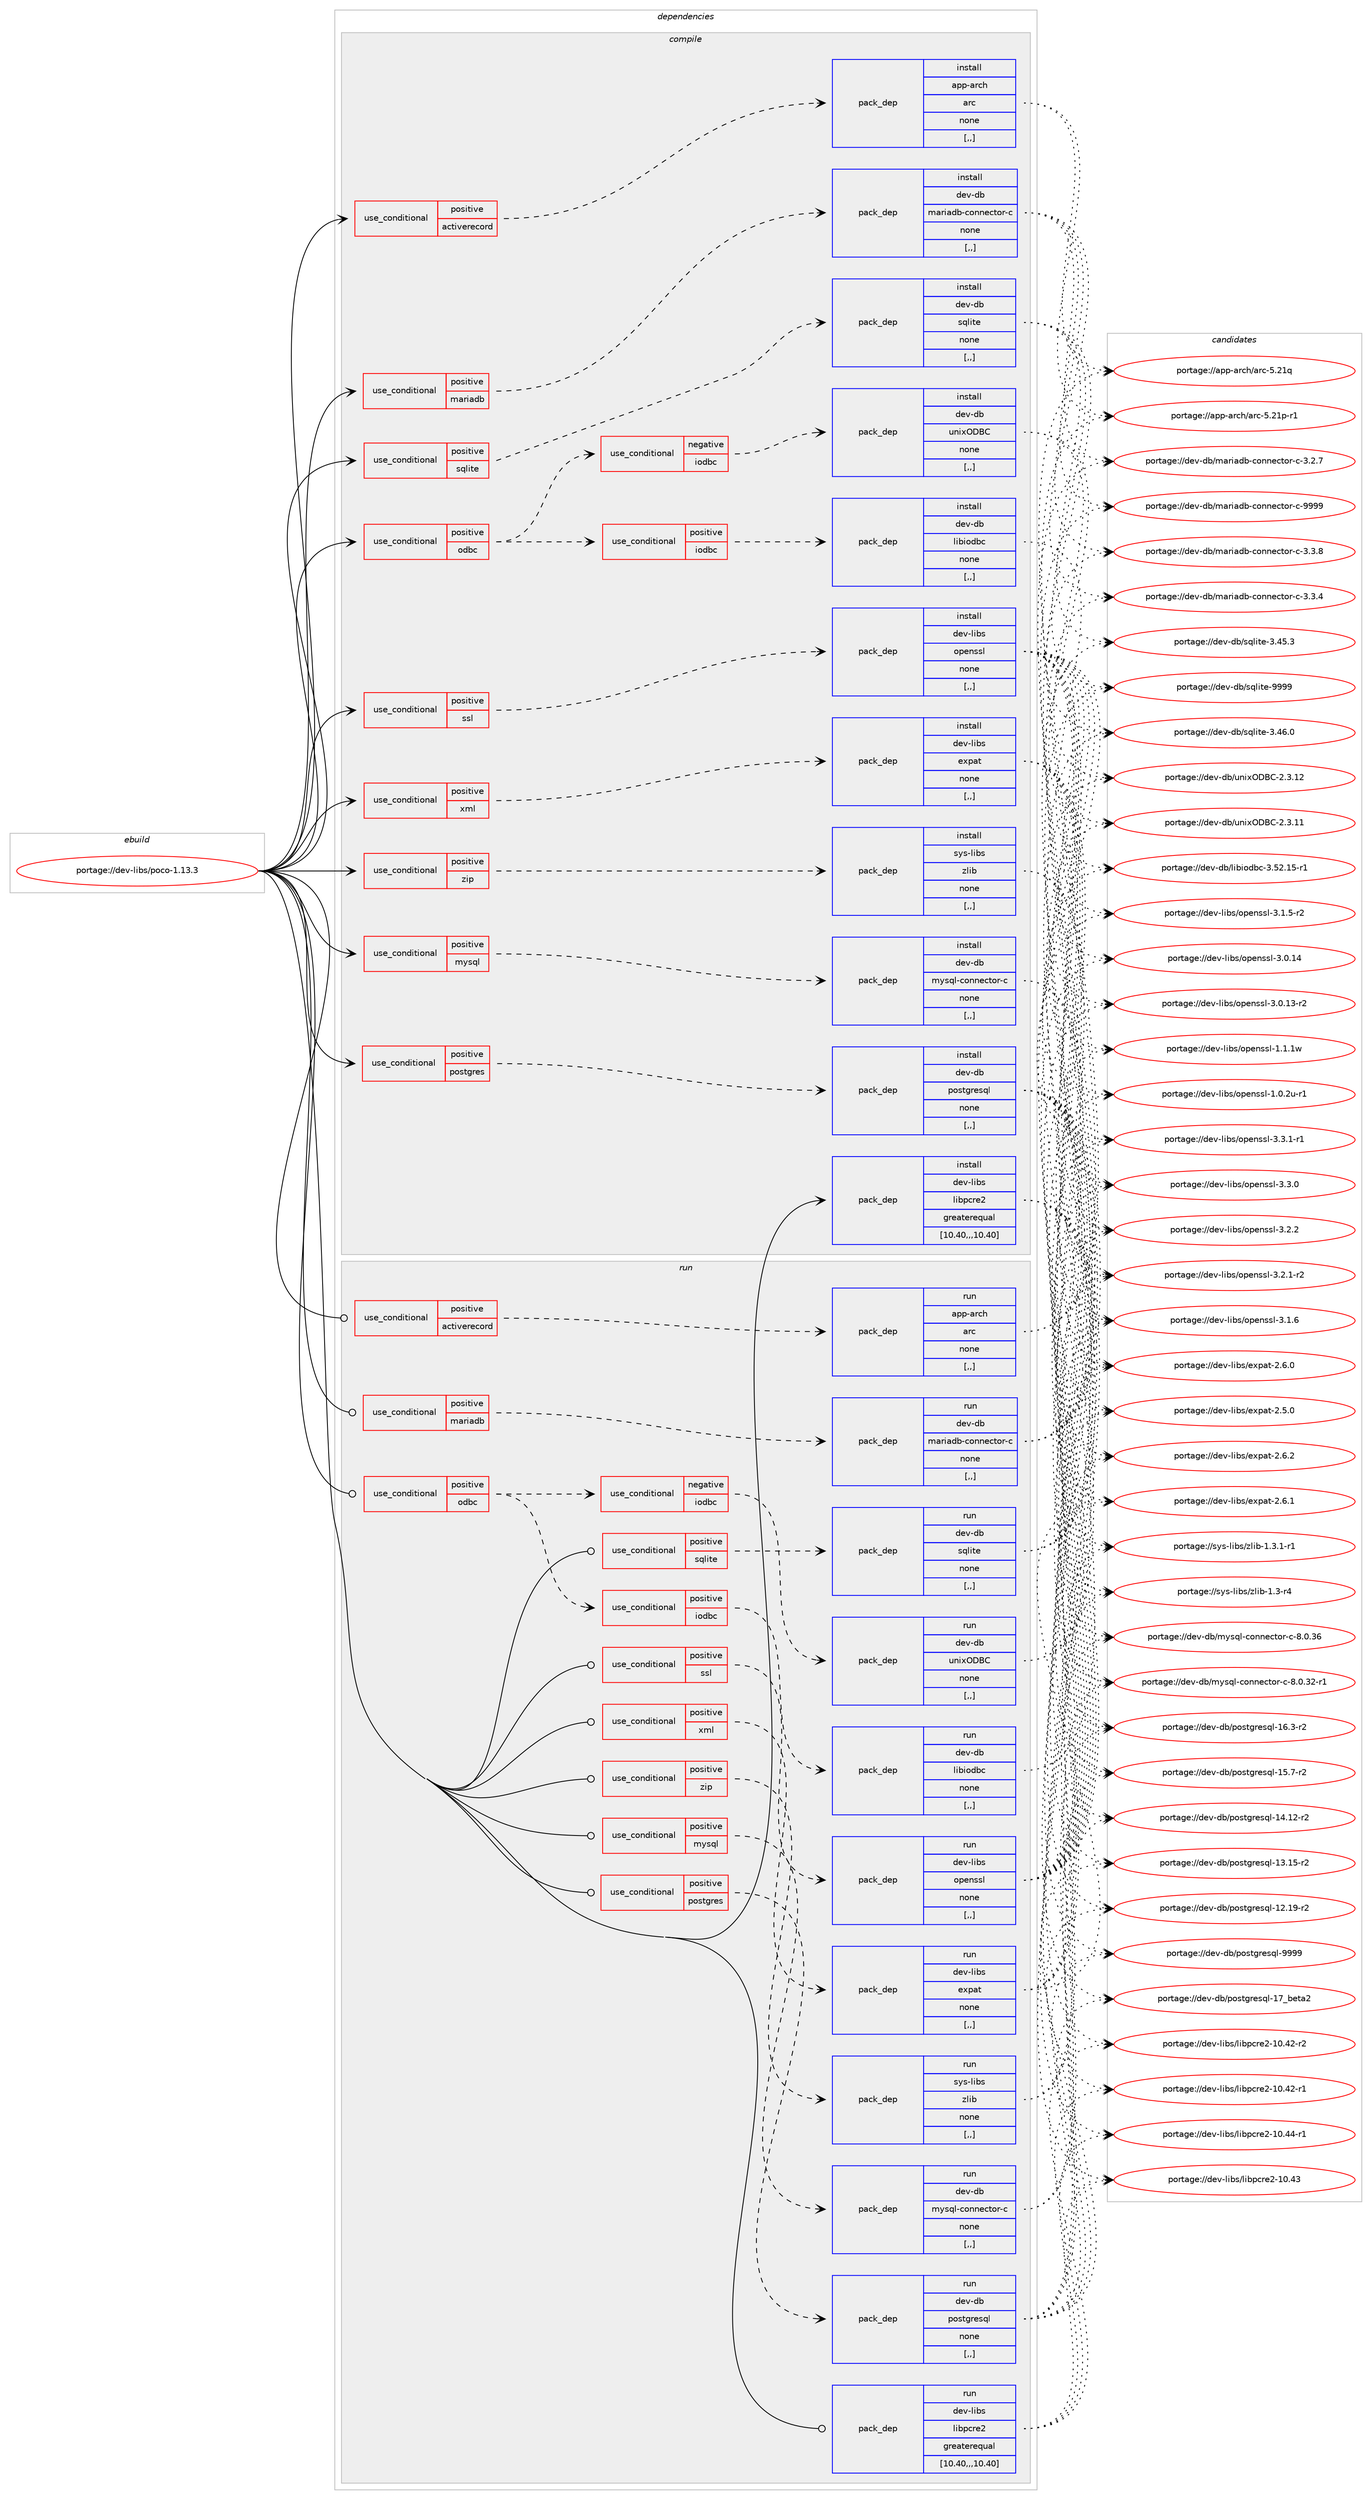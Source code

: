 digraph prolog {

# *************
# Graph options
# *************

newrank=true;
concentrate=true;
compound=true;
graph [rankdir=LR,fontname=Helvetica,fontsize=10,ranksep=1.5];#, ranksep=2.5, nodesep=0.2];
edge  [arrowhead=vee];
node  [fontname=Helvetica,fontsize=10];

# **********
# The ebuild
# **********

subgraph cluster_leftcol {
color=gray;
label=<<i>ebuild</i>>;
id [label="portage://dev-libs/poco-1.13.3", color=red, width=4, href="../dev-libs/poco-1.13.3.svg"];
}

# ****************
# The dependencies
# ****************

subgraph cluster_midcol {
color=gray;
label=<<i>dependencies</i>>;
subgraph cluster_compile {
fillcolor="#eeeeee";
style=filled;
label=<<i>compile</i>>;
subgraph cond27981 {
dependency113351 [label=<<TABLE BORDER="0" CELLBORDER="1" CELLSPACING="0" CELLPADDING="4"><TR><TD ROWSPAN="3" CELLPADDING="10">use_conditional</TD></TR><TR><TD>positive</TD></TR><TR><TD>activerecord</TD></TR></TABLE>>, shape=none, color=red];
subgraph pack84171 {
dependency113352 [label=<<TABLE BORDER="0" CELLBORDER="1" CELLSPACING="0" CELLPADDING="4" WIDTH="220"><TR><TD ROWSPAN="6" CELLPADDING="30">pack_dep</TD></TR><TR><TD WIDTH="110">install</TD></TR><TR><TD>app-arch</TD></TR><TR><TD>arc</TD></TR><TR><TD>none</TD></TR><TR><TD>[,,]</TD></TR></TABLE>>, shape=none, color=blue];
}
dependency113351:e -> dependency113352:w [weight=20,style="dashed",arrowhead="vee"];
}
id:e -> dependency113351:w [weight=20,style="solid",arrowhead="vee"];
subgraph cond27982 {
dependency113353 [label=<<TABLE BORDER="0" CELLBORDER="1" CELLSPACING="0" CELLPADDING="4"><TR><TD ROWSPAN="3" CELLPADDING="10">use_conditional</TD></TR><TR><TD>positive</TD></TR><TR><TD>mariadb</TD></TR></TABLE>>, shape=none, color=red];
subgraph pack84172 {
dependency113354 [label=<<TABLE BORDER="0" CELLBORDER="1" CELLSPACING="0" CELLPADDING="4" WIDTH="220"><TR><TD ROWSPAN="6" CELLPADDING="30">pack_dep</TD></TR><TR><TD WIDTH="110">install</TD></TR><TR><TD>dev-db</TD></TR><TR><TD>mariadb-connector-c</TD></TR><TR><TD>none</TD></TR><TR><TD>[,,]</TD></TR></TABLE>>, shape=none, color=blue];
}
dependency113353:e -> dependency113354:w [weight=20,style="dashed",arrowhead="vee"];
}
id:e -> dependency113353:w [weight=20,style="solid",arrowhead="vee"];
subgraph cond27983 {
dependency113355 [label=<<TABLE BORDER="0" CELLBORDER="1" CELLSPACING="0" CELLPADDING="4"><TR><TD ROWSPAN="3" CELLPADDING="10">use_conditional</TD></TR><TR><TD>positive</TD></TR><TR><TD>mysql</TD></TR></TABLE>>, shape=none, color=red];
subgraph pack84173 {
dependency113356 [label=<<TABLE BORDER="0" CELLBORDER="1" CELLSPACING="0" CELLPADDING="4" WIDTH="220"><TR><TD ROWSPAN="6" CELLPADDING="30">pack_dep</TD></TR><TR><TD WIDTH="110">install</TD></TR><TR><TD>dev-db</TD></TR><TR><TD>mysql-connector-c</TD></TR><TR><TD>none</TD></TR><TR><TD>[,,]</TD></TR></TABLE>>, shape=none, color=blue];
}
dependency113355:e -> dependency113356:w [weight=20,style="dashed",arrowhead="vee"];
}
id:e -> dependency113355:w [weight=20,style="solid",arrowhead="vee"];
subgraph cond27984 {
dependency113357 [label=<<TABLE BORDER="0" CELLBORDER="1" CELLSPACING="0" CELLPADDING="4"><TR><TD ROWSPAN="3" CELLPADDING="10">use_conditional</TD></TR><TR><TD>positive</TD></TR><TR><TD>odbc</TD></TR></TABLE>>, shape=none, color=red];
subgraph cond27985 {
dependency113358 [label=<<TABLE BORDER="0" CELLBORDER="1" CELLSPACING="0" CELLPADDING="4"><TR><TD ROWSPAN="3" CELLPADDING="10">use_conditional</TD></TR><TR><TD>positive</TD></TR><TR><TD>iodbc</TD></TR></TABLE>>, shape=none, color=red];
subgraph pack84174 {
dependency113359 [label=<<TABLE BORDER="0" CELLBORDER="1" CELLSPACING="0" CELLPADDING="4" WIDTH="220"><TR><TD ROWSPAN="6" CELLPADDING="30">pack_dep</TD></TR><TR><TD WIDTH="110">install</TD></TR><TR><TD>dev-db</TD></TR><TR><TD>libiodbc</TD></TR><TR><TD>none</TD></TR><TR><TD>[,,]</TD></TR></TABLE>>, shape=none, color=blue];
}
dependency113358:e -> dependency113359:w [weight=20,style="dashed",arrowhead="vee"];
}
dependency113357:e -> dependency113358:w [weight=20,style="dashed",arrowhead="vee"];
subgraph cond27986 {
dependency113360 [label=<<TABLE BORDER="0" CELLBORDER="1" CELLSPACING="0" CELLPADDING="4"><TR><TD ROWSPAN="3" CELLPADDING="10">use_conditional</TD></TR><TR><TD>negative</TD></TR><TR><TD>iodbc</TD></TR></TABLE>>, shape=none, color=red];
subgraph pack84175 {
dependency113361 [label=<<TABLE BORDER="0" CELLBORDER="1" CELLSPACING="0" CELLPADDING="4" WIDTH="220"><TR><TD ROWSPAN="6" CELLPADDING="30">pack_dep</TD></TR><TR><TD WIDTH="110">install</TD></TR><TR><TD>dev-db</TD></TR><TR><TD>unixODBC</TD></TR><TR><TD>none</TD></TR><TR><TD>[,,]</TD></TR></TABLE>>, shape=none, color=blue];
}
dependency113360:e -> dependency113361:w [weight=20,style="dashed",arrowhead="vee"];
}
dependency113357:e -> dependency113360:w [weight=20,style="dashed",arrowhead="vee"];
}
id:e -> dependency113357:w [weight=20,style="solid",arrowhead="vee"];
subgraph cond27987 {
dependency113362 [label=<<TABLE BORDER="0" CELLBORDER="1" CELLSPACING="0" CELLPADDING="4"><TR><TD ROWSPAN="3" CELLPADDING="10">use_conditional</TD></TR><TR><TD>positive</TD></TR><TR><TD>postgres</TD></TR></TABLE>>, shape=none, color=red];
subgraph pack84176 {
dependency113363 [label=<<TABLE BORDER="0" CELLBORDER="1" CELLSPACING="0" CELLPADDING="4" WIDTH="220"><TR><TD ROWSPAN="6" CELLPADDING="30">pack_dep</TD></TR><TR><TD WIDTH="110">install</TD></TR><TR><TD>dev-db</TD></TR><TR><TD>postgresql</TD></TR><TR><TD>none</TD></TR><TR><TD>[,,]</TD></TR></TABLE>>, shape=none, color=blue];
}
dependency113362:e -> dependency113363:w [weight=20,style="dashed",arrowhead="vee"];
}
id:e -> dependency113362:w [weight=20,style="solid",arrowhead="vee"];
subgraph cond27988 {
dependency113364 [label=<<TABLE BORDER="0" CELLBORDER="1" CELLSPACING="0" CELLPADDING="4"><TR><TD ROWSPAN="3" CELLPADDING="10">use_conditional</TD></TR><TR><TD>positive</TD></TR><TR><TD>sqlite</TD></TR></TABLE>>, shape=none, color=red];
subgraph pack84177 {
dependency113365 [label=<<TABLE BORDER="0" CELLBORDER="1" CELLSPACING="0" CELLPADDING="4" WIDTH="220"><TR><TD ROWSPAN="6" CELLPADDING="30">pack_dep</TD></TR><TR><TD WIDTH="110">install</TD></TR><TR><TD>dev-db</TD></TR><TR><TD>sqlite</TD></TR><TR><TD>none</TD></TR><TR><TD>[,,]</TD></TR></TABLE>>, shape=none, color=blue];
}
dependency113364:e -> dependency113365:w [weight=20,style="dashed",arrowhead="vee"];
}
id:e -> dependency113364:w [weight=20,style="solid",arrowhead="vee"];
subgraph cond27989 {
dependency113366 [label=<<TABLE BORDER="0" CELLBORDER="1" CELLSPACING="0" CELLPADDING="4"><TR><TD ROWSPAN="3" CELLPADDING="10">use_conditional</TD></TR><TR><TD>positive</TD></TR><TR><TD>ssl</TD></TR></TABLE>>, shape=none, color=red];
subgraph pack84178 {
dependency113367 [label=<<TABLE BORDER="0" CELLBORDER="1" CELLSPACING="0" CELLPADDING="4" WIDTH="220"><TR><TD ROWSPAN="6" CELLPADDING="30">pack_dep</TD></TR><TR><TD WIDTH="110">install</TD></TR><TR><TD>dev-libs</TD></TR><TR><TD>openssl</TD></TR><TR><TD>none</TD></TR><TR><TD>[,,]</TD></TR></TABLE>>, shape=none, color=blue];
}
dependency113366:e -> dependency113367:w [weight=20,style="dashed",arrowhead="vee"];
}
id:e -> dependency113366:w [weight=20,style="solid",arrowhead="vee"];
subgraph cond27990 {
dependency113368 [label=<<TABLE BORDER="0" CELLBORDER="1" CELLSPACING="0" CELLPADDING="4"><TR><TD ROWSPAN="3" CELLPADDING="10">use_conditional</TD></TR><TR><TD>positive</TD></TR><TR><TD>xml</TD></TR></TABLE>>, shape=none, color=red];
subgraph pack84179 {
dependency113369 [label=<<TABLE BORDER="0" CELLBORDER="1" CELLSPACING="0" CELLPADDING="4" WIDTH="220"><TR><TD ROWSPAN="6" CELLPADDING="30">pack_dep</TD></TR><TR><TD WIDTH="110">install</TD></TR><TR><TD>dev-libs</TD></TR><TR><TD>expat</TD></TR><TR><TD>none</TD></TR><TR><TD>[,,]</TD></TR></TABLE>>, shape=none, color=blue];
}
dependency113368:e -> dependency113369:w [weight=20,style="dashed",arrowhead="vee"];
}
id:e -> dependency113368:w [weight=20,style="solid",arrowhead="vee"];
subgraph cond27991 {
dependency113370 [label=<<TABLE BORDER="0" CELLBORDER="1" CELLSPACING="0" CELLPADDING="4"><TR><TD ROWSPAN="3" CELLPADDING="10">use_conditional</TD></TR><TR><TD>positive</TD></TR><TR><TD>zip</TD></TR></TABLE>>, shape=none, color=red];
subgraph pack84180 {
dependency113371 [label=<<TABLE BORDER="0" CELLBORDER="1" CELLSPACING="0" CELLPADDING="4" WIDTH="220"><TR><TD ROWSPAN="6" CELLPADDING="30">pack_dep</TD></TR><TR><TD WIDTH="110">install</TD></TR><TR><TD>sys-libs</TD></TR><TR><TD>zlib</TD></TR><TR><TD>none</TD></TR><TR><TD>[,,]</TD></TR></TABLE>>, shape=none, color=blue];
}
dependency113370:e -> dependency113371:w [weight=20,style="dashed",arrowhead="vee"];
}
id:e -> dependency113370:w [weight=20,style="solid",arrowhead="vee"];
subgraph pack84181 {
dependency113372 [label=<<TABLE BORDER="0" CELLBORDER="1" CELLSPACING="0" CELLPADDING="4" WIDTH="220"><TR><TD ROWSPAN="6" CELLPADDING="30">pack_dep</TD></TR><TR><TD WIDTH="110">install</TD></TR><TR><TD>dev-libs</TD></TR><TR><TD>libpcre2</TD></TR><TR><TD>greaterequal</TD></TR><TR><TD>[10.40,,,10.40]</TD></TR></TABLE>>, shape=none, color=blue];
}
id:e -> dependency113372:w [weight=20,style="solid",arrowhead="vee"];
}
subgraph cluster_compileandrun {
fillcolor="#eeeeee";
style=filled;
label=<<i>compile and run</i>>;
}
subgraph cluster_run {
fillcolor="#eeeeee";
style=filled;
label=<<i>run</i>>;
subgraph cond27992 {
dependency113373 [label=<<TABLE BORDER="0" CELLBORDER="1" CELLSPACING="0" CELLPADDING="4"><TR><TD ROWSPAN="3" CELLPADDING="10">use_conditional</TD></TR><TR><TD>positive</TD></TR><TR><TD>activerecord</TD></TR></TABLE>>, shape=none, color=red];
subgraph pack84182 {
dependency113374 [label=<<TABLE BORDER="0" CELLBORDER="1" CELLSPACING="0" CELLPADDING="4" WIDTH="220"><TR><TD ROWSPAN="6" CELLPADDING="30">pack_dep</TD></TR><TR><TD WIDTH="110">run</TD></TR><TR><TD>app-arch</TD></TR><TR><TD>arc</TD></TR><TR><TD>none</TD></TR><TR><TD>[,,]</TD></TR></TABLE>>, shape=none, color=blue];
}
dependency113373:e -> dependency113374:w [weight=20,style="dashed",arrowhead="vee"];
}
id:e -> dependency113373:w [weight=20,style="solid",arrowhead="odot"];
subgraph cond27993 {
dependency113375 [label=<<TABLE BORDER="0" CELLBORDER="1" CELLSPACING="0" CELLPADDING="4"><TR><TD ROWSPAN="3" CELLPADDING="10">use_conditional</TD></TR><TR><TD>positive</TD></TR><TR><TD>mariadb</TD></TR></TABLE>>, shape=none, color=red];
subgraph pack84183 {
dependency113376 [label=<<TABLE BORDER="0" CELLBORDER="1" CELLSPACING="0" CELLPADDING="4" WIDTH="220"><TR><TD ROWSPAN="6" CELLPADDING="30">pack_dep</TD></TR><TR><TD WIDTH="110">run</TD></TR><TR><TD>dev-db</TD></TR><TR><TD>mariadb-connector-c</TD></TR><TR><TD>none</TD></TR><TR><TD>[,,]</TD></TR></TABLE>>, shape=none, color=blue];
}
dependency113375:e -> dependency113376:w [weight=20,style="dashed",arrowhead="vee"];
}
id:e -> dependency113375:w [weight=20,style="solid",arrowhead="odot"];
subgraph cond27994 {
dependency113377 [label=<<TABLE BORDER="0" CELLBORDER="1" CELLSPACING="0" CELLPADDING="4"><TR><TD ROWSPAN="3" CELLPADDING="10">use_conditional</TD></TR><TR><TD>positive</TD></TR><TR><TD>mysql</TD></TR></TABLE>>, shape=none, color=red];
subgraph pack84184 {
dependency113378 [label=<<TABLE BORDER="0" CELLBORDER="1" CELLSPACING="0" CELLPADDING="4" WIDTH="220"><TR><TD ROWSPAN="6" CELLPADDING="30">pack_dep</TD></TR><TR><TD WIDTH="110">run</TD></TR><TR><TD>dev-db</TD></TR><TR><TD>mysql-connector-c</TD></TR><TR><TD>none</TD></TR><TR><TD>[,,]</TD></TR></TABLE>>, shape=none, color=blue];
}
dependency113377:e -> dependency113378:w [weight=20,style="dashed",arrowhead="vee"];
}
id:e -> dependency113377:w [weight=20,style="solid",arrowhead="odot"];
subgraph cond27995 {
dependency113379 [label=<<TABLE BORDER="0" CELLBORDER="1" CELLSPACING="0" CELLPADDING="4"><TR><TD ROWSPAN="3" CELLPADDING="10">use_conditional</TD></TR><TR><TD>positive</TD></TR><TR><TD>odbc</TD></TR></TABLE>>, shape=none, color=red];
subgraph cond27996 {
dependency113380 [label=<<TABLE BORDER="0" CELLBORDER="1" CELLSPACING="0" CELLPADDING="4"><TR><TD ROWSPAN="3" CELLPADDING="10">use_conditional</TD></TR><TR><TD>positive</TD></TR><TR><TD>iodbc</TD></TR></TABLE>>, shape=none, color=red];
subgraph pack84185 {
dependency113381 [label=<<TABLE BORDER="0" CELLBORDER="1" CELLSPACING="0" CELLPADDING="4" WIDTH="220"><TR><TD ROWSPAN="6" CELLPADDING="30">pack_dep</TD></TR><TR><TD WIDTH="110">run</TD></TR><TR><TD>dev-db</TD></TR><TR><TD>libiodbc</TD></TR><TR><TD>none</TD></TR><TR><TD>[,,]</TD></TR></TABLE>>, shape=none, color=blue];
}
dependency113380:e -> dependency113381:w [weight=20,style="dashed",arrowhead="vee"];
}
dependency113379:e -> dependency113380:w [weight=20,style="dashed",arrowhead="vee"];
subgraph cond27997 {
dependency113382 [label=<<TABLE BORDER="0" CELLBORDER="1" CELLSPACING="0" CELLPADDING="4"><TR><TD ROWSPAN="3" CELLPADDING="10">use_conditional</TD></TR><TR><TD>negative</TD></TR><TR><TD>iodbc</TD></TR></TABLE>>, shape=none, color=red];
subgraph pack84186 {
dependency113383 [label=<<TABLE BORDER="0" CELLBORDER="1" CELLSPACING="0" CELLPADDING="4" WIDTH="220"><TR><TD ROWSPAN="6" CELLPADDING="30">pack_dep</TD></TR><TR><TD WIDTH="110">run</TD></TR><TR><TD>dev-db</TD></TR><TR><TD>unixODBC</TD></TR><TR><TD>none</TD></TR><TR><TD>[,,]</TD></TR></TABLE>>, shape=none, color=blue];
}
dependency113382:e -> dependency113383:w [weight=20,style="dashed",arrowhead="vee"];
}
dependency113379:e -> dependency113382:w [weight=20,style="dashed",arrowhead="vee"];
}
id:e -> dependency113379:w [weight=20,style="solid",arrowhead="odot"];
subgraph cond27998 {
dependency113384 [label=<<TABLE BORDER="0" CELLBORDER="1" CELLSPACING="0" CELLPADDING="4"><TR><TD ROWSPAN="3" CELLPADDING="10">use_conditional</TD></TR><TR><TD>positive</TD></TR><TR><TD>postgres</TD></TR></TABLE>>, shape=none, color=red];
subgraph pack84187 {
dependency113385 [label=<<TABLE BORDER="0" CELLBORDER="1" CELLSPACING="0" CELLPADDING="4" WIDTH="220"><TR><TD ROWSPAN="6" CELLPADDING="30">pack_dep</TD></TR><TR><TD WIDTH="110">run</TD></TR><TR><TD>dev-db</TD></TR><TR><TD>postgresql</TD></TR><TR><TD>none</TD></TR><TR><TD>[,,]</TD></TR></TABLE>>, shape=none, color=blue];
}
dependency113384:e -> dependency113385:w [weight=20,style="dashed",arrowhead="vee"];
}
id:e -> dependency113384:w [weight=20,style="solid",arrowhead="odot"];
subgraph cond27999 {
dependency113386 [label=<<TABLE BORDER="0" CELLBORDER="1" CELLSPACING="0" CELLPADDING="4"><TR><TD ROWSPAN="3" CELLPADDING="10">use_conditional</TD></TR><TR><TD>positive</TD></TR><TR><TD>sqlite</TD></TR></TABLE>>, shape=none, color=red];
subgraph pack84188 {
dependency113387 [label=<<TABLE BORDER="0" CELLBORDER="1" CELLSPACING="0" CELLPADDING="4" WIDTH="220"><TR><TD ROWSPAN="6" CELLPADDING="30">pack_dep</TD></TR><TR><TD WIDTH="110">run</TD></TR><TR><TD>dev-db</TD></TR><TR><TD>sqlite</TD></TR><TR><TD>none</TD></TR><TR><TD>[,,]</TD></TR></TABLE>>, shape=none, color=blue];
}
dependency113386:e -> dependency113387:w [weight=20,style="dashed",arrowhead="vee"];
}
id:e -> dependency113386:w [weight=20,style="solid",arrowhead="odot"];
subgraph cond28000 {
dependency113388 [label=<<TABLE BORDER="0" CELLBORDER="1" CELLSPACING="0" CELLPADDING="4"><TR><TD ROWSPAN="3" CELLPADDING="10">use_conditional</TD></TR><TR><TD>positive</TD></TR><TR><TD>ssl</TD></TR></TABLE>>, shape=none, color=red];
subgraph pack84189 {
dependency113389 [label=<<TABLE BORDER="0" CELLBORDER="1" CELLSPACING="0" CELLPADDING="4" WIDTH="220"><TR><TD ROWSPAN="6" CELLPADDING="30">pack_dep</TD></TR><TR><TD WIDTH="110">run</TD></TR><TR><TD>dev-libs</TD></TR><TR><TD>openssl</TD></TR><TR><TD>none</TD></TR><TR><TD>[,,]</TD></TR></TABLE>>, shape=none, color=blue];
}
dependency113388:e -> dependency113389:w [weight=20,style="dashed",arrowhead="vee"];
}
id:e -> dependency113388:w [weight=20,style="solid",arrowhead="odot"];
subgraph cond28001 {
dependency113390 [label=<<TABLE BORDER="0" CELLBORDER="1" CELLSPACING="0" CELLPADDING="4"><TR><TD ROWSPAN="3" CELLPADDING="10">use_conditional</TD></TR><TR><TD>positive</TD></TR><TR><TD>xml</TD></TR></TABLE>>, shape=none, color=red];
subgraph pack84190 {
dependency113391 [label=<<TABLE BORDER="0" CELLBORDER="1" CELLSPACING="0" CELLPADDING="4" WIDTH="220"><TR><TD ROWSPAN="6" CELLPADDING="30">pack_dep</TD></TR><TR><TD WIDTH="110">run</TD></TR><TR><TD>dev-libs</TD></TR><TR><TD>expat</TD></TR><TR><TD>none</TD></TR><TR><TD>[,,]</TD></TR></TABLE>>, shape=none, color=blue];
}
dependency113390:e -> dependency113391:w [weight=20,style="dashed",arrowhead="vee"];
}
id:e -> dependency113390:w [weight=20,style="solid",arrowhead="odot"];
subgraph cond28002 {
dependency113392 [label=<<TABLE BORDER="0" CELLBORDER="1" CELLSPACING="0" CELLPADDING="4"><TR><TD ROWSPAN="3" CELLPADDING="10">use_conditional</TD></TR><TR><TD>positive</TD></TR><TR><TD>zip</TD></TR></TABLE>>, shape=none, color=red];
subgraph pack84191 {
dependency113393 [label=<<TABLE BORDER="0" CELLBORDER="1" CELLSPACING="0" CELLPADDING="4" WIDTH="220"><TR><TD ROWSPAN="6" CELLPADDING="30">pack_dep</TD></TR><TR><TD WIDTH="110">run</TD></TR><TR><TD>sys-libs</TD></TR><TR><TD>zlib</TD></TR><TR><TD>none</TD></TR><TR><TD>[,,]</TD></TR></TABLE>>, shape=none, color=blue];
}
dependency113392:e -> dependency113393:w [weight=20,style="dashed",arrowhead="vee"];
}
id:e -> dependency113392:w [weight=20,style="solid",arrowhead="odot"];
subgraph pack84192 {
dependency113394 [label=<<TABLE BORDER="0" CELLBORDER="1" CELLSPACING="0" CELLPADDING="4" WIDTH="220"><TR><TD ROWSPAN="6" CELLPADDING="30">pack_dep</TD></TR><TR><TD WIDTH="110">run</TD></TR><TR><TD>dev-libs</TD></TR><TR><TD>libpcre2</TD></TR><TR><TD>greaterequal</TD></TR><TR><TD>[10.40,,,10.40]</TD></TR></TABLE>>, shape=none, color=blue];
}
id:e -> dependency113394:w [weight=20,style="solid",arrowhead="odot"];
}
}

# **************
# The candidates
# **************

subgraph cluster_choices {
rank=same;
color=gray;
label=<<i>candidates</i>>;

subgraph choice84171 {
color=black;
nodesep=1;
choice971121124597114991044797114994553465049113 [label="portage://app-arch/arc-5.21q", color=red, width=4,href="../app-arch/arc-5.21q.svg"];
choice9711211245971149910447971149945534650491124511449 [label="portage://app-arch/arc-5.21p-r1", color=red, width=4,href="../app-arch/arc-5.21p-r1.svg"];
dependency113352:e -> choice971121124597114991044797114994553465049113:w [style=dotted,weight="100"];
dependency113352:e -> choice9711211245971149910447971149945534650491124511449:w [style=dotted,weight="100"];
}
subgraph choice84172 {
color=black;
nodesep=1;
choice10010111845100984710997114105971009845991111101101019911611111445994557575757 [label="portage://dev-db/mariadb-connector-c-9999", color=red, width=4,href="../dev-db/mariadb-connector-c-9999.svg"];
choice1001011184510098471099711410597100984599111110110101991161111144599455146514656 [label="portage://dev-db/mariadb-connector-c-3.3.8", color=red, width=4,href="../dev-db/mariadb-connector-c-3.3.8.svg"];
choice1001011184510098471099711410597100984599111110110101991161111144599455146514652 [label="portage://dev-db/mariadb-connector-c-3.3.4", color=red, width=4,href="../dev-db/mariadb-connector-c-3.3.4.svg"];
choice1001011184510098471099711410597100984599111110110101991161111144599455146504655 [label="portage://dev-db/mariadb-connector-c-3.2.7", color=red, width=4,href="../dev-db/mariadb-connector-c-3.2.7.svg"];
dependency113354:e -> choice10010111845100984710997114105971009845991111101101019911611111445994557575757:w [style=dotted,weight="100"];
dependency113354:e -> choice1001011184510098471099711410597100984599111110110101991161111144599455146514656:w [style=dotted,weight="100"];
dependency113354:e -> choice1001011184510098471099711410597100984599111110110101991161111144599455146514652:w [style=dotted,weight="100"];
dependency113354:e -> choice1001011184510098471099711410597100984599111110110101991161111144599455146504655:w [style=dotted,weight="100"];
}
subgraph choice84173 {
color=black;
nodesep=1;
choice100101118451009847109121115113108459911111011010199116111114459945564648465154 [label="portage://dev-db/mysql-connector-c-8.0.36", color=red, width=4,href="../dev-db/mysql-connector-c-8.0.36.svg"];
choice1001011184510098471091211151131084599111110110101991161111144599455646484651504511449 [label="portage://dev-db/mysql-connector-c-8.0.32-r1", color=red, width=4,href="../dev-db/mysql-connector-c-8.0.32-r1.svg"];
dependency113356:e -> choice100101118451009847109121115113108459911111011010199116111114459945564648465154:w [style=dotted,weight="100"];
dependency113356:e -> choice1001011184510098471091211151131084599111110110101991161111144599455646484651504511449:w [style=dotted,weight="100"];
}
subgraph choice84174 {
color=black;
nodesep=1;
choice10010111845100984710810598105111100989945514653504649534511449 [label="portage://dev-db/libiodbc-3.52.15-r1", color=red, width=4,href="../dev-db/libiodbc-3.52.15-r1.svg"];
dependency113359:e -> choice10010111845100984710810598105111100989945514653504649534511449:w [style=dotted,weight="100"];
}
subgraph choice84175 {
color=black;
nodesep=1;
choice1001011184510098471171101051207968666745504651464950 [label="portage://dev-db/unixODBC-2.3.12", color=red, width=4,href="../dev-db/unixODBC-2.3.12.svg"];
choice1001011184510098471171101051207968666745504651464949 [label="portage://dev-db/unixODBC-2.3.11", color=red, width=4,href="../dev-db/unixODBC-2.3.11.svg"];
dependency113361:e -> choice1001011184510098471171101051207968666745504651464950:w [style=dotted,weight="100"];
dependency113361:e -> choice1001011184510098471171101051207968666745504651464949:w [style=dotted,weight="100"];
}
subgraph choice84176 {
color=black;
nodesep=1;
choice1001011184510098471121111151161031141011151131084557575757 [label="portage://dev-db/postgresql-9999", color=red, width=4,href="../dev-db/postgresql-9999.svg"];
choice10010111845100984711211111511610311410111511310845495595981011169750 [label="portage://dev-db/postgresql-17_beta2", color=red, width=4,href="../dev-db/postgresql-17_beta2.svg"];
choice10010111845100984711211111511610311410111511310845495446514511450 [label="portage://dev-db/postgresql-16.3-r2", color=red, width=4,href="../dev-db/postgresql-16.3-r2.svg"];
choice10010111845100984711211111511610311410111511310845495346554511450 [label="portage://dev-db/postgresql-15.7-r2", color=red, width=4,href="../dev-db/postgresql-15.7-r2.svg"];
choice1001011184510098471121111151161031141011151131084549524649504511450 [label="portage://dev-db/postgresql-14.12-r2", color=red, width=4,href="../dev-db/postgresql-14.12-r2.svg"];
choice1001011184510098471121111151161031141011151131084549514649534511450 [label="portage://dev-db/postgresql-13.15-r2", color=red, width=4,href="../dev-db/postgresql-13.15-r2.svg"];
choice1001011184510098471121111151161031141011151131084549504649574511450 [label="portage://dev-db/postgresql-12.19-r2", color=red, width=4,href="../dev-db/postgresql-12.19-r2.svg"];
dependency113363:e -> choice1001011184510098471121111151161031141011151131084557575757:w [style=dotted,weight="100"];
dependency113363:e -> choice10010111845100984711211111511610311410111511310845495595981011169750:w [style=dotted,weight="100"];
dependency113363:e -> choice10010111845100984711211111511610311410111511310845495446514511450:w [style=dotted,weight="100"];
dependency113363:e -> choice10010111845100984711211111511610311410111511310845495346554511450:w [style=dotted,weight="100"];
dependency113363:e -> choice1001011184510098471121111151161031141011151131084549524649504511450:w [style=dotted,weight="100"];
dependency113363:e -> choice1001011184510098471121111151161031141011151131084549514649534511450:w [style=dotted,weight="100"];
dependency113363:e -> choice1001011184510098471121111151161031141011151131084549504649574511450:w [style=dotted,weight="100"];
}
subgraph choice84177 {
color=black;
nodesep=1;
choice1001011184510098471151131081051161014557575757 [label="portage://dev-db/sqlite-9999", color=red, width=4,href="../dev-db/sqlite-9999.svg"];
choice10010111845100984711511310810511610145514652544648 [label="portage://dev-db/sqlite-3.46.0", color=red, width=4,href="../dev-db/sqlite-3.46.0.svg"];
choice10010111845100984711511310810511610145514652534651 [label="portage://dev-db/sqlite-3.45.3", color=red, width=4,href="../dev-db/sqlite-3.45.3.svg"];
dependency113365:e -> choice1001011184510098471151131081051161014557575757:w [style=dotted,weight="100"];
dependency113365:e -> choice10010111845100984711511310810511610145514652544648:w [style=dotted,weight="100"];
dependency113365:e -> choice10010111845100984711511310810511610145514652534651:w [style=dotted,weight="100"];
}
subgraph choice84178 {
color=black;
nodesep=1;
choice1001011184510810598115471111121011101151151084551465146494511449 [label="portage://dev-libs/openssl-3.3.1-r1", color=red, width=4,href="../dev-libs/openssl-3.3.1-r1.svg"];
choice100101118451081059811547111112101110115115108455146514648 [label="portage://dev-libs/openssl-3.3.0", color=red, width=4,href="../dev-libs/openssl-3.3.0.svg"];
choice100101118451081059811547111112101110115115108455146504650 [label="portage://dev-libs/openssl-3.2.2", color=red, width=4,href="../dev-libs/openssl-3.2.2.svg"];
choice1001011184510810598115471111121011101151151084551465046494511450 [label="portage://dev-libs/openssl-3.2.1-r2", color=red, width=4,href="../dev-libs/openssl-3.2.1-r2.svg"];
choice100101118451081059811547111112101110115115108455146494654 [label="portage://dev-libs/openssl-3.1.6", color=red, width=4,href="../dev-libs/openssl-3.1.6.svg"];
choice1001011184510810598115471111121011101151151084551464946534511450 [label="portage://dev-libs/openssl-3.1.5-r2", color=red, width=4,href="../dev-libs/openssl-3.1.5-r2.svg"];
choice10010111845108105981154711111210111011511510845514648464952 [label="portage://dev-libs/openssl-3.0.14", color=red, width=4,href="../dev-libs/openssl-3.0.14.svg"];
choice100101118451081059811547111112101110115115108455146484649514511450 [label="portage://dev-libs/openssl-3.0.13-r2", color=red, width=4,href="../dev-libs/openssl-3.0.13-r2.svg"];
choice100101118451081059811547111112101110115115108454946494649119 [label="portage://dev-libs/openssl-1.1.1w", color=red, width=4,href="../dev-libs/openssl-1.1.1w.svg"];
choice1001011184510810598115471111121011101151151084549464846501174511449 [label="portage://dev-libs/openssl-1.0.2u-r1", color=red, width=4,href="../dev-libs/openssl-1.0.2u-r1.svg"];
dependency113367:e -> choice1001011184510810598115471111121011101151151084551465146494511449:w [style=dotted,weight="100"];
dependency113367:e -> choice100101118451081059811547111112101110115115108455146514648:w [style=dotted,weight="100"];
dependency113367:e -> choice100101118451081059811547111112101110115115108455146504650:w [style=dotted,weight="100"];
dependency113367:e -> choice1001011184510810598115471111121011101151151084551465046494511450:w [style=dotted,weight="100"];
dependency113367:e -> choice100101118451081059811547111112101110115115108455146494654:w [style=dotted,weight="100"];
dependency113367:e -> choice1001011184510810598115471111121011101151151084551464946534511450:w [style=dotted,weight="100"];
dependency113367:e -> choice10010111845108105981154711111210111011511510845514648464952:w [style=dotted,weight="100"];
dependency113367:e -> choice100101118451081059811547111112101110115115108455146484649514511450:w [style=dotted,weight="100"];
dependency113367:e -> choice100101118451081059811547111112101110115115108454946494649119:w [style=dotted,weight="100"];
dependency113367:e -> choice1001011184510810598115471111121011101151151084549464846501174511449:w [style=dotted,weight="100"];
}
subgraph choice84179 {
color=black;
nodesep=1;
choice10010111845108105981154710112011297116455046544650 [label="portage://dev-libs/expat-2.6.2", color=red, width=4,href="../dev-libs/expat-2.6.2.svg"];
choice10010111845108105981154710112011297116455046544649 [label="portage://dev-libs/expat-2.6.1", color=red, width=4,href="../dev-libs/expat-2.6.1.svg"];
choice10010111845108105981154710112011297116455046544648 [label="portage://dev-libs/expat-2.6.0", color=red, width=4,href="../dev-libs/expat-2.6.0.svg"];
choice10010111845108105981154710112011297116455046534648 [label="portage://dev-libs/expat-2.5.0", color=red, width=4,href="../dev-libs/expat-2.5.0.svg"];
dependency113369:e -> choice10010111845108105981154710112011297116455046544650:w [style=dotted,weight="100"];
dependency113369:e -> choice10010111845108105981154710112011297116455046544649:w [style=dotted,weight="100"];
dependency113369:e -> choice10010111845108105981154710112011297116455046544648:w [style=dotted,weight="100"];
dependency113369:e -> choice10010111845108105981154710112011297116455046534648:w [style=dotted,weight="100"];
}
subgraph choice84180 {
color=black;
nodesep=1;
choice115121115451081059811547122108105984549465146494511449 [label="portage://sys-libs/zlib-1.3.1-r1", color=red, width=4,href="../sys-libs/zlib-1.3.1-r1.svg"];
choice11512111545108105981154712210810598454946514511452 [label="portage://sys-libs/zlib-1.3-r4", color=red, width=4,href="../sys-libs/zlib-1.3-r4.svg"];
dependency113371:e -> choice115121115451081059811547122108105984549465146494511449:w [style=dotted,weight="100"];
dependency113371:e -> choice11512111545108105981154712210810598454946514511452:w [style=dotted,weight="100"];
}
subgraph choice84181 {
color=black;
nodesep=1;
choice1001011184510810598115471081059811299114101504549484652524511449 [label="portage://dev-libs/libpcre2-10.44-r1", color=red, width=4,href="../dev-libs/libpcre2-10.44-r1.svg"];
choice100101118451081059811547108105981129911410150454948465251 [label="portage://dev-libs/libpcre2-10.43", color=red, width=4,href="../dev-libs/libpcre2-10.43.svg"];
choice1001011184510810598115471081059811299114101504549484652504511450 [label="portage://dev-libs/libpcre2-10.42-r2", color=red, width=4,href="../dev-libs/libpcre2-10.42-r2.svg"];
choice1001011184510810598115471081059811299114101504549484652504511449 [label="portage://dev-libs/libpcre2-10.42-r1", color=red, width=4,href="../dev-libs/libpcre2-10.42-r1.svg"];
dependency113372:e -> choice1001011184510810598115471081059811299114101504549484652524511449:w [style=dotted,weight="100"];
dependency113372:e -> choice100101118451081059811547108105981129911410150454948465251:w [style=dotted,weight="100"];
dependency113372:e -> choice1001011184510810598115471081059811299114101504549484652504511450:w [style=dotted,weight="100"];
dependency113372:e -> choice1001011184510810598115471081059811299114101504549484652504511449:w [style=dotted,weight="100"];
}
subgraph choice84182 {
color=black;
nodesep=1;
choice971121124597114991044797114994553465049113 [label="portage://app-arch/arc-5.21q", color=red, width=4,href="../app-arch/arc-5.21q.svg"];
choice9711211245971149910447971149945534650491124511449 [label="portage://app-arch/arc-5.21p-r1", color=red, width=4,href="../app-arch/arc-5.21p-r1.svg"];
dependency113374:e -> choice971121124597114991044797114994553465049113:w [style=dotted,weight="100"];
dependency113374:e -> choice9711211245971149910447971149945534650491124511449:w [style=dotted,weight="100"];
}
subgraph choice84183 {
color=black;
nodesep=1;
choice10010111845100984710997114105971009845991111101101019911611111445994557575757 [label="portage://dev-db/mariadb-connector-c-9999", color=red, width=4,href="../dev-db/mariadb-connector-c-9999.svg"];
choice1001011184510098471099711410597100984599111110110101991161111144599455146514656 [label="portage://dev-db/mariadb-connector-c-3.3.8", color=red, width=4,href="../dev-db/mariadb-connector-c-3.3.8.svg"];
choice1001011184510098471099711410597100984599111110110101991161111144599455146514652 [label="portage://dev-db/mariadb-connector-c-3.3.4", color=red, width=4,href="../dev-db/mariadb-connector-c-3.3.4.svg"];
choice1001011184510098471099711410597100984599111110110101991161111144599455146504655 [label="portage://dev-db/mariadb-connector-c-3.2.7", color=red, width=4,href="../dev-db/mariadb-connector-c-3.2.7.svg"];
dependency113376:e -> choice10010111845100984710997114105971009845991111101101019911611111445994557575757:w [style=dotted,weight="100"];
dependency113376:e -> choice1001011184510098471099711410597100984599111110110101991161111144599455146514656:w [style=dotted,weight="100"];
dependency113376:e -> choice1001011184510098471099711410597100984599111110110101991161111144599455146514652:w [style=dotted,weight="100"];
dependency113376:e -> choice1001011184510098471099711410597100984599111110110101991161111144599455146504655:w [style=dotted,weight="100"];
}
subgraph choice84184 {
color=black;
nodesep=1;
choice100101118451009847109121115113108459911111011010199116111114459945564648465154 [label="portage://dev-db/mysql-connector-c-8.0.36", color=red, width=4,href="../dev-db/mysql-connector-c-8.0.36.svg"];
choice1001011184510098471091211151131084599111110110101991161111144599455646484651504511449 [label="portage://dev-db/mysql-connector-c-8.0.32-r1", color=red, width=4,href="../dev-db/mysql-connector-c-8.0.32-r1.svg"];
dependency113378:e -> choice100101118451009847109121115113108459911111011010199116111114459945564648465154:w [style=dotted,weight="100"];
dependency113378:e -> choice1001011184510098471091211151131084599111110110101991161111144599455646484651504511449:w [style=dotted,weight="100"];
}
subgraph choice84185 {
color=black;
nodesep=1;
choice10010111845100984710810598105111100989945514653504649534511449 [label="portage://dev-db/libiodbc-3.52.15-r1", color=red, width=4,href="../dev-db/libiodbc-3.52.15-r1.svg"];
dependency113381:e -> choice10010111845100984710810598105111100989945514653504649534511449:w [style=dotted,weight="100"];
}
subgraph choice84186 {
color=black;
nodesep=1;
choice1001011184510098471171101051207968666745504651464950 [label="portage://dev-db/unixODBC-2.3.12", color=red, width=4,href="../dev-db/unixODBC-2.3.12.svg"];
choice1001011184510098471171101051207968666745504651464949 [label="portage://dev-db/unixODBC-2.3.11", color=red, width=4,href="../dev-db/unixODBC-2.3.11.svg"];
dependency113383:e -> choice1001011184510098471171101051207968666745504651464950:w [style=dotted,weight="100"];
dependency113383:e -> choice1001011184510098471171101051207968666745504651464949:w [style=dotted,weight="100"];
}
subgraph choice84187 {
color=black;
nodesep=1;
choice1001011184510098471121111151161031141011151131084557575757 [label="portage://dev-db/postgresql-9999", color=red, width=4,href="../dev-db/postgresql-9999.svg"];
choice10010111845100984711211111511610311410111511310845495595981011169750 [label="portage://dev-db/postgresql-17_beta2", color=red, width=4,href="../dev-db/postgresql-17_beta2.svg"];
choice10010111845100984711211111511610311410111511310845495446514511450 [label="portage://dev-db/postgresql-16.3-r2", color=red, width=4,href="../dev-db/postgresql-16.3-r2.svg"];
choice10010111845100984711211111511610311410111511310845495346554511450 [label="portage://dev-db/postgresql-15.7-r2", color=red, width=4,href="../dev-db/postgresql-15.7-r2.svg"];
choice1001011184510098471121111151161031141011151131084549524649504511450 [label="portage://dev-db/postgresql-14.12-r2", color=red, width=4,href="../dev-db/postgresql-14.12-r2.svg"];
choice1001011184510098471121111151161031141011151131084549514649534511450 [label="portage://dev-db/postgresql-13.15-r2", color=red, width=4,href="../dev-db/postgresql-13.15-r2.svg"];
choice1001011184510098471121111151161031141011151131084549504649574511450 [label="portage://dev-db/postgresql-12.19-r2", color=red, width=4,href="../dev-db/postgresql-12.19-r2.svg"];
dependency113385:e -> choice1001011184510098471121111151161031141011151131084557575757:w [style=dotted,weight="100"];
dependency113385:e -> choice10010111845100984711211111511610311410111511310845495595981011169750:w [style=dotted,weight="100"];
dependency113385:e -> choice10010111845100984711211111511610311410111511310845495446514511450:w [style=dotted,weight="100"];
dependency113385:e -> choice10010111845100984711211111511610311410111511310845495346554511450:w [style=dotted,weight="100"];
dependency113385:e -> choice1001011184510098471121111151161031141011151131084549524649504511450:w [style=dotted,weight="100"];
dependency113385:e -> choice1001011184510098471121111151161031141011151131084549514649534511450:w [style=dotted,weight="100"];
dependency113385:e -> choice1001011184510098471121111151161031141011151131084549504649574511450:w [style=dotted,weight="100"];
}
subgraph choice84188 {
color=black;
nodesep=1;
choice1001011184510098471151131081051161014557575757 [label="portage://dev-db/sqlite-9999", color=red, width=4,href="../dev-db/sqlite-9999.svg"];
choice10010111845100984711511310810511610145514652544648 [label="portage://dev-db/sqlite-3.46.0", color=red, width=4,href="../dev-db/sqlite-3.46.0.svg"];
choice10010111845100984711511310810511610145514652534651 [label="portage://dev-db/sqlite-3.45.3", color=red, width=4,href="../dev-db/sqlite-3.45.3.svg"];
dependency113387:e -> choice1001011184510098471151131081051161014557575757:w [style=dotted,weight="100"];
dependency113387:e -> choice10010111845100984711511310810511610145514652544648:w [style=dotted,weight="100"];
dependency113387:e -> choice10010111845100984711511310810511610145514652534651:w [style=dotted,weight="100"];
}
subgraph choice84189 {
color=black;
nodesep=1;
choice1001011184510810598115471111121011101151151084551465146494511449 [label="portage://dev-libs/openssl-3.3.1-r1", color=red, width=4,href="../dev-libs/openssl-3.3.1-r1.svg"];
choice100101118451081059811547111112101110115115108455146514648 [label="portage://dev-libs/openssl-3.3.0", color=red, width=4,href="../dev-libs/openssl-3.3.0.svg"];
choice100101118451081059811547111112101110115115108455146504650 [label="portage://dev-libs/openssl-3.2.2", color=red, width=4,href="../dev-libs/openssl-3.2.2.svg"];
choice1001011184510810598115471111121011101151151084551465046494511450 [label="portage://dev-libs/openssl-3.2.1-r2", color=red, width=4,href="../dev-libs/openssl-3.2.1-r2.svg"];
choice100101118451081059811547111112101110115115108455146494654 [label="portage://dev-libs/openssl-3.1.6", color=red, width=4,href="../dev-libs/openssl-3.1.6.svg"];
choice1001011184510810598115471111121011101151151084551464946534511450 [label="portage://dev-libs/openssl-3.1.5-r2", color=red, width=4,href="../dev-libs/openssl-3.1.5-r2.svg"];
choice10010111845108105981154711111210111011511510845514648464952 [label="portage://dev-libs/openssl-3.0.14", color=red, width=4,href="../dev-libs/openssl-3.0.14.svg"];
choice100101118451081059811547111112101110115115108455146484649514511450 [label="portage://dev-libs/openssl-3.0.13-r2", color=red, width=4,href="../dev-libs/openssl-3.0.13-r2.svg"];
choice100101118451081059811547111112101110115115108454946494649119 [label="portage://dev-libs/openssl-1.1.1w", color=red, width=4,href="../dev-libs/openssl-1.1.1w.svg"];
choice1001011184510810598115471111121011101151151084549464846501174511449 [label="portage://dev-libs/openssl-1.0.2u-r1", color=red, width=4,href="../dev-libs/openssl-1.0.2u-r1.svg"];
dependency113389:e -> choice1001011184510810598115471111121011101151151084551465146494511449:w [style=dotted,weight="100"];
dependency113389:e -> choice100101118451081059811547111112101110115115108455146514648:w [style=dotted,weight="100"];
dependency113389:e -> choice100101118451081059811547111112101110115115108455146504650:w [style=dotted,weight="100"];
dependency113389:e -> choice1001011184510810598115471111121011101151151084551465046494511450:w [style=dotted,weight="100"];
dependency113389:e -> choice100101118451081059811547111112101110115115108455146494654:w [style=dotted,weight="100"];
dependency113389:e -> choice1001011184510810598115471111121011101151151084551464946534511450:w [style=dotted,weight="100"];
dependency113389:e -> choice10010111845108105981154711111210111011511510845514648464952:w [style=dotted,weight="100"];
dependency113389:e -> choice100101118451081059811547111112101110115115108455146484649514511450:w [style=dotted,weight="100"];
dependency113389:e -> choice100101118451081059811547111112101110115115108454946494649119:w [style=dotted,weight="100"];
dependency113389:e -> choice1001011184510810598115471111121011101151151084549464846501174511449:w [style=dotted,weight="100"];
}
subgraph choice84190 {
color=black;
nodesep=1;
choice10010111845108105981154710112011297116455046544650 [label="portage://dev-libs/expat-2.6.2", color=red, width=4,href="../dev-libs/expat-2.6.2.svg"];
choice10010111845108105981154710112011297116455046544649 [label="portage://dev-libs/expat-2.6.1", color=red, width=4,href="../dev-libs/expat-2.6.1.svg"];
choice10010111845108105981154710112011297116455046544648 [label="portage://dev-libs/expat-2.6.0", color=red, width=4,href="../dev-libs/expat-2.6.0.svg"];
choice10010111845108105981154710112011297116455046534648 [label="portage://dev-libs/expat-2.5.0", color=red, width=4,href="../dev-libs/expat-2.5.0.svg"];
dependency113391:e -> choice10010111845108105981154710112011297116455046544650:w [style=dotted,weight="100"];
dependency113391:e -> choice10010111845108105981154710112011297116455046544649:w [style=dotted,weight="100"];
dependency113391:e -> choice10010111845108105981154710112011297116455046544648:w [style=dotted,weight="100"];
dependency113391:e -> choice10010111845108105981154710112011297116455046534648:w [style=dotted,weight="100"];
}
subgraph choice84191 {
color=black;
nodesep=1;
choice115121115451081059811547122108105984549465146494511449 [label="portage://sys-libs/zlib-1.3.1-r1", color=red, width=4,href="../sys-libs/zlib-1.3.1-r1.svg"];
choice11512111545108105981154712210810598454946514511452 [label="portage://sys-libs/zlib-1.3-r4", color=red, width=4,href="../sys-libs/zlib-1.3-r4.svg"];
dependency113393:e -> choice115121115451081059811547122108105984549465146494511449:w [style=dotted,weight="100"];
dependency113393:e -> choice11512111545108105981154712210810598454946514511452:w [style=dotted,weight="100"];
}
subgraph choice84192 {
color=black;
nodesep=1;
choice1001011184510810598115471081059811299114101504549484652524511449 [label="portage://dev-libs/libpcre2-10.44-r1", color=red, width=4,href="../dev-libs/libpcre2-10.44-r1.svg"];
choice100101118451081059811547108105981129911410150454948465251 [label="portage://dev-libs/libpcre2-10.43", color=red, width=4,href="../dev-libs/libpcre2-10.43.svg"];
choice1001011184510810598115471081059811299114101504549484652504511450 [label="portage://dev-libs/libpcre2-10.42-r2", color=red, width=4,href="../dev-libs/libpcre2-10.42-r2.svg"];
choice1001011184510810598115471081059811299114101504549484652504511449 [label="portage://dev-libs/libpcre2-10.42-r1", color=red, width=4,href="../dev-libs/libpcre2-10.42-r1.svg"];
dependency113394:e -> choice1001011184510810598115471081059811299114101504549484652524511449:w [style=dotted,weight="100"];
dependency113394:e -> choice100101118451081059811547108105981129911410150454948465251:w [style=dotted,weight="100"];
dependency113394:e -> choice1001011184510810598115471081059811299114101504549484652504511450:w [style=dotted,weight="100"];
dependency113394:e -> choice1001011184510810598115471081059811299114101504549484652504511449:w [style=dotted,weight="100"];
}
}

}
